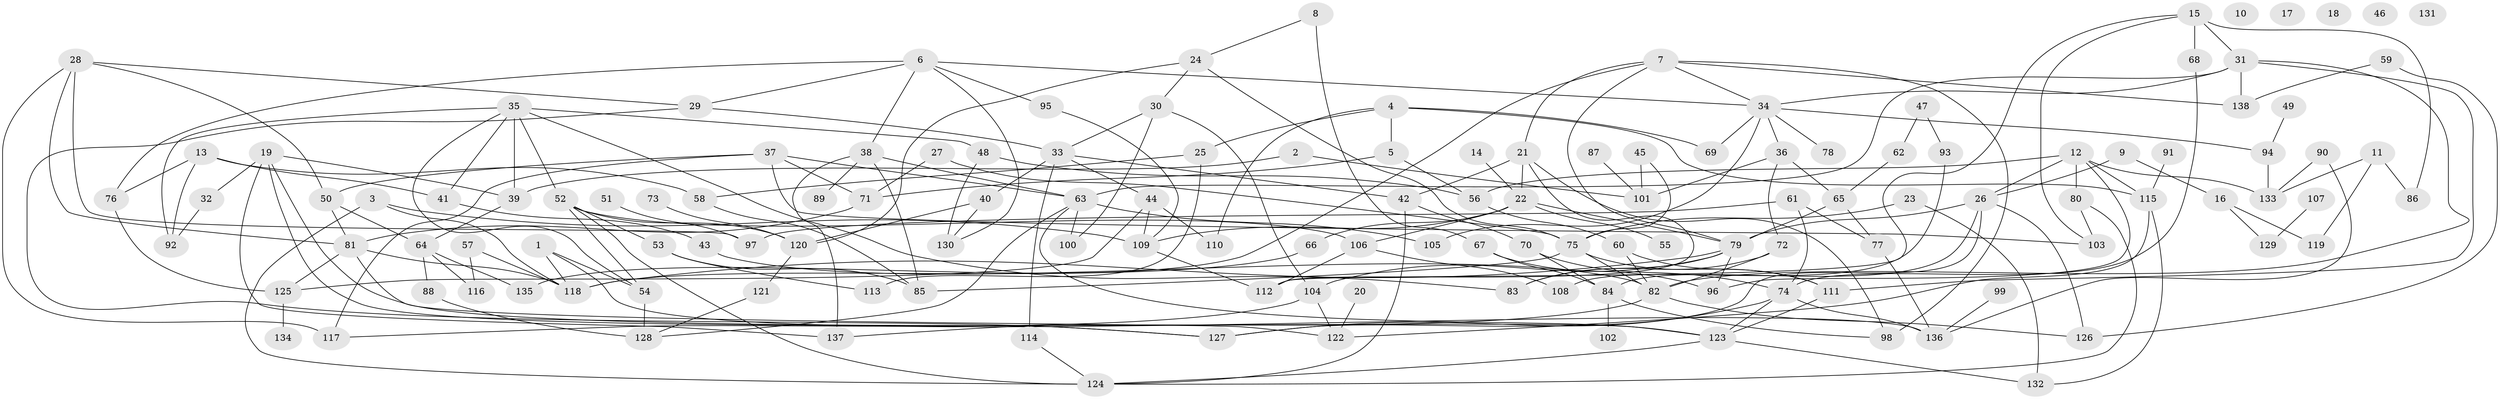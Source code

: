 // coarse degree distribution, {0: 0.12195121951219512, 1: 0.24390243902439024, 6: 0.04878048780487805, 3: 0.07317073170731707, 8: 0.04878048780487805, 5: 0.12195121951219512, 2: 0.17073170731707318, 4: 0.024390243902439025, 7: 0.04878048780487805, 11: 0.024390243902439025, 15: 0.024390243902439025, 9: 0.04878048780487805}
// Generated by graph-tools (version 1.1) at 2025/42/03/04/25 21:42:23]
// undirected, 138 vertices, 228 edges
graph export_dot {
graph [start="1"]
  node [color=gray90,style=filled];
  1;
  2;
  3;
  4;
  5;
  6;
  7;
  8;
  9;
  10;
  11;
  12;
  13;
  14;
  15;
  16;
  17;
  18;
  19;
  20;
  21;
  22;
  23;
  24;
  25;
  26;
  27;
  28;
  29;
  30;
  31;
  32;
  33;
  34;
  35;
  36;
  37;
  38;
  39;
  40;
  41;
  42;
  43;
  44;
  45;
  46;
  47;
  48;
  49;
  50;
  51;
  52;
  53;
  54;
  55;
  56;
  57;
  58;
  59;
  60;
  61;
  62;
  63;
  64;
  65;
  66;
  67;
  68;
  69;
  70;
  71;
  72;
  73;
  74;
  75;
  76;
  77;
  78;
  79;
  80;
  81;
  82;
  83;
  84;
  85;
  86;
  87;
  88;
  89;
  90;
  91;
  92;
  93;
  94;
  95;
  96;
  97;
  98;
  99;
  100;
  101;
  102;
  103;
  104;
  105;
  106;
  107;
  108;
  109;
  110;
  111;
  112;
  113;
  114;
  115;
  116;
  117;
  118;
  119;
  120;
  121;
  122;
  123;
  124;
  125;
  126;
  127;
  128;
  129;
  130;
  131;
  132;
  133;
  134;
  135;
  136;
  137;
  138;
  1 -- 54;
  1 -- 118;
  1 -- 136;
  2 -- 39;
  2 -- 101;
  3 -- 109;
  3 -- 118;
  3 -- 124;
  4 -- 5;
  4 -- 25;
  4 -- 69;
  4 -- 110;
  4 -- 115;
  5 -- 56;
  5 -- 71;
  6 -- 29;
  6 -- 34;
  6 -- 38;
  6 -- 76;
  6 -- 95;
  6 -- 130;
  7 -- 21;
  7 -- 34;
  7 -- 79;
  7 -- 98;
  7 -- 135;
  7 -- 138;
  8 -- 24;
  8 -- 67;
  9 -- 16;
  9 -- 26;
  11 -- 86;
  11 -- 119;
  11 -- 133;
  12 -- 26;
  12 -- 56;
  12 -- 80;
  12 -- 96;
  12 -- 115;
  12 -- 133;
  13 -- 41;
  13 -- 58;
  13 -- 76;
  13 -- 92;
  14 -- 22;
  15 -- 31;
  15 -- 68;
  15 -- 86;
  15 -- 103;
  15 -- 112;
  16 -- 119;
  16 -- 129;
  19 -- 32;
  19 -- 39;
  19 -- 123;
  19 -- 127;
  19 -- 137;
  20 -- 122;
  21 -- 22;
  21 -- 42;
  21 -- 98;
  21 -- 112;
  22 -- 55;
  22 -- 66;
  22 -- 79;
  22 -- 106;
  22 -- 109;
  23 -- 75;
  23 -- 132;
  24 -- 30;
  24 -- 75;
  24 -- 120;
  25 -- 58;
  25 -- 113;
  26 -- 79;
  26 -- 84;
  26 -- 126;
  26 -- 127;
  27 -- 71;
  27 -- 75;
  28 -- 29;
  28 -- 50;
  28 -- 81;
  28 -- 97;
  28 -- 117;
  29 -- 33;
  29 -- 127;
  30 -- 33;
  30 -- 100;
  30 -- 104;
  31 -- 34;
  31 -- 63;
  31 -- 82;
  31 -- 111;
  31 -- 138;
  32 -- 92;
  33 -- 40;
  33 -- 42;
  33 -- 44;
  33 -- 114;
  34 -- 36;
  34 -- 69;
  34 -- 78;
  34 -- 94;
  34 -- 105;
  35 -- 39;
  35 -- 41;
  35 -- 48;
  35 -- 52;
  35 -- 54;
  35 -- 83;
  35 -- 92;
  36 -- 65;
  36 -- 72;
  36 -- 101;
  37 -- 50;
  37 -- 63;
  37 -- 71;
  37 -- 103;
  37 -- 117;
  38 -- 63;
  38 -- 85;
  38 -- 89;
  38 -- 137;
  39 -- 64;
  40 -- 120;
  40 -- 130;
  41 -- 43;
  42 -- 70;
  42 -- 124;
  43 -- 82;
  44 -- 109;
  44 -- 110;
  44 -- 125;
  45 -- 75;
  45 -- 101;
  47 -- 62;
  47 -- 93;
  48 -- 56;
  48 -- 130;
  49 -- 94;
  50 -- 64;
  50 -- 81;
  51 -- 97;
  52 -- 53;
  52 -- 54;
  52 -- 106;
  52 -- 120;
  52 -- 124;
  53 -- 85;
  53 -- 113;
  54 -- 128;
  56 -- 60;
  57 -- 116;
  57 -- 118;
  58 -- 85;
  59 -- 126;
  59 -- 138;
  60 -- 82;
  60 -- 111;
  61 -- 74;
  61 -- 77;
  61 -- 97;
  62 -- 65;
  63 -- 100;
  63 -- 105;
  63 -- 123;
  63 -- 128;
  64 -- 88;
  64 -- 116;
  64 -- 135;
  65 -- 77;
  65 -- 79;
  66 -- 118;
  67 -- 84;
  67 -- 96;
  68 -- 74;
  70 -- 74;
  70 -- 84;
  71 -- 81;
  72 -- 82;
  72 -- 83;
  73 -- 120;
  74 -- 123;
  74 -- 127;
  74 -- 136;
  75 -- 82;
  75 -- 85;
  75 -- 111;
  76 -- 125;
  77 -- 136;
  79 -- 83;
  79 -- 96;
  79 -- 104;
  79 -- 118;
  80 -- 103;
  80 -- 124;
  81 -- 118;
  81 -- 122;
  81 -- 125;
  82 -- 126;
  82 -- 137;
  84 -- 98;
  84 -- 102;
  87 -- 101;
  88 -- 128;
  90 -- 133;
  90 -- 136;
  91 -- 115;
  93 -- 108;
  94 -- 133;
  95 -- 109;
  99 -- 136;
  104 -- 117;
  104 -- 122;
  106 -- 108;
  106 -- 112;
  107 -- 129;
  109 -- 112;
  111 -- 123;
  114 -- 124;
  115 -- 122;
  115 -- 132;
  120 -- 121;
  121 -- 128;
  123 -- 124;
  123 -- 132;
  125 -- 134;
}
